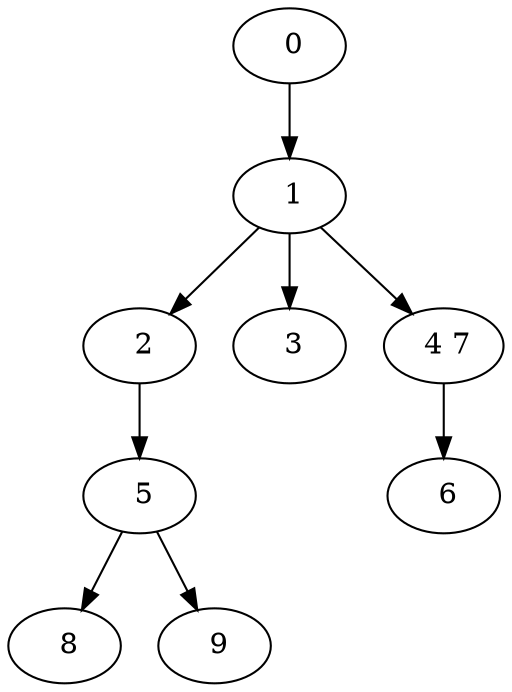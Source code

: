 digraph mytree {
" 0" -> " 1";
" 1" -> " 2";
" 1" -> " 3";
" 1" -> " 4 7";
" 2" -> " 5";
" 3";
" 4 7" -> " 6";
" 5" -> " 8";
" 5" -> " 9";
" 6";
" 8";
" 9";
}

